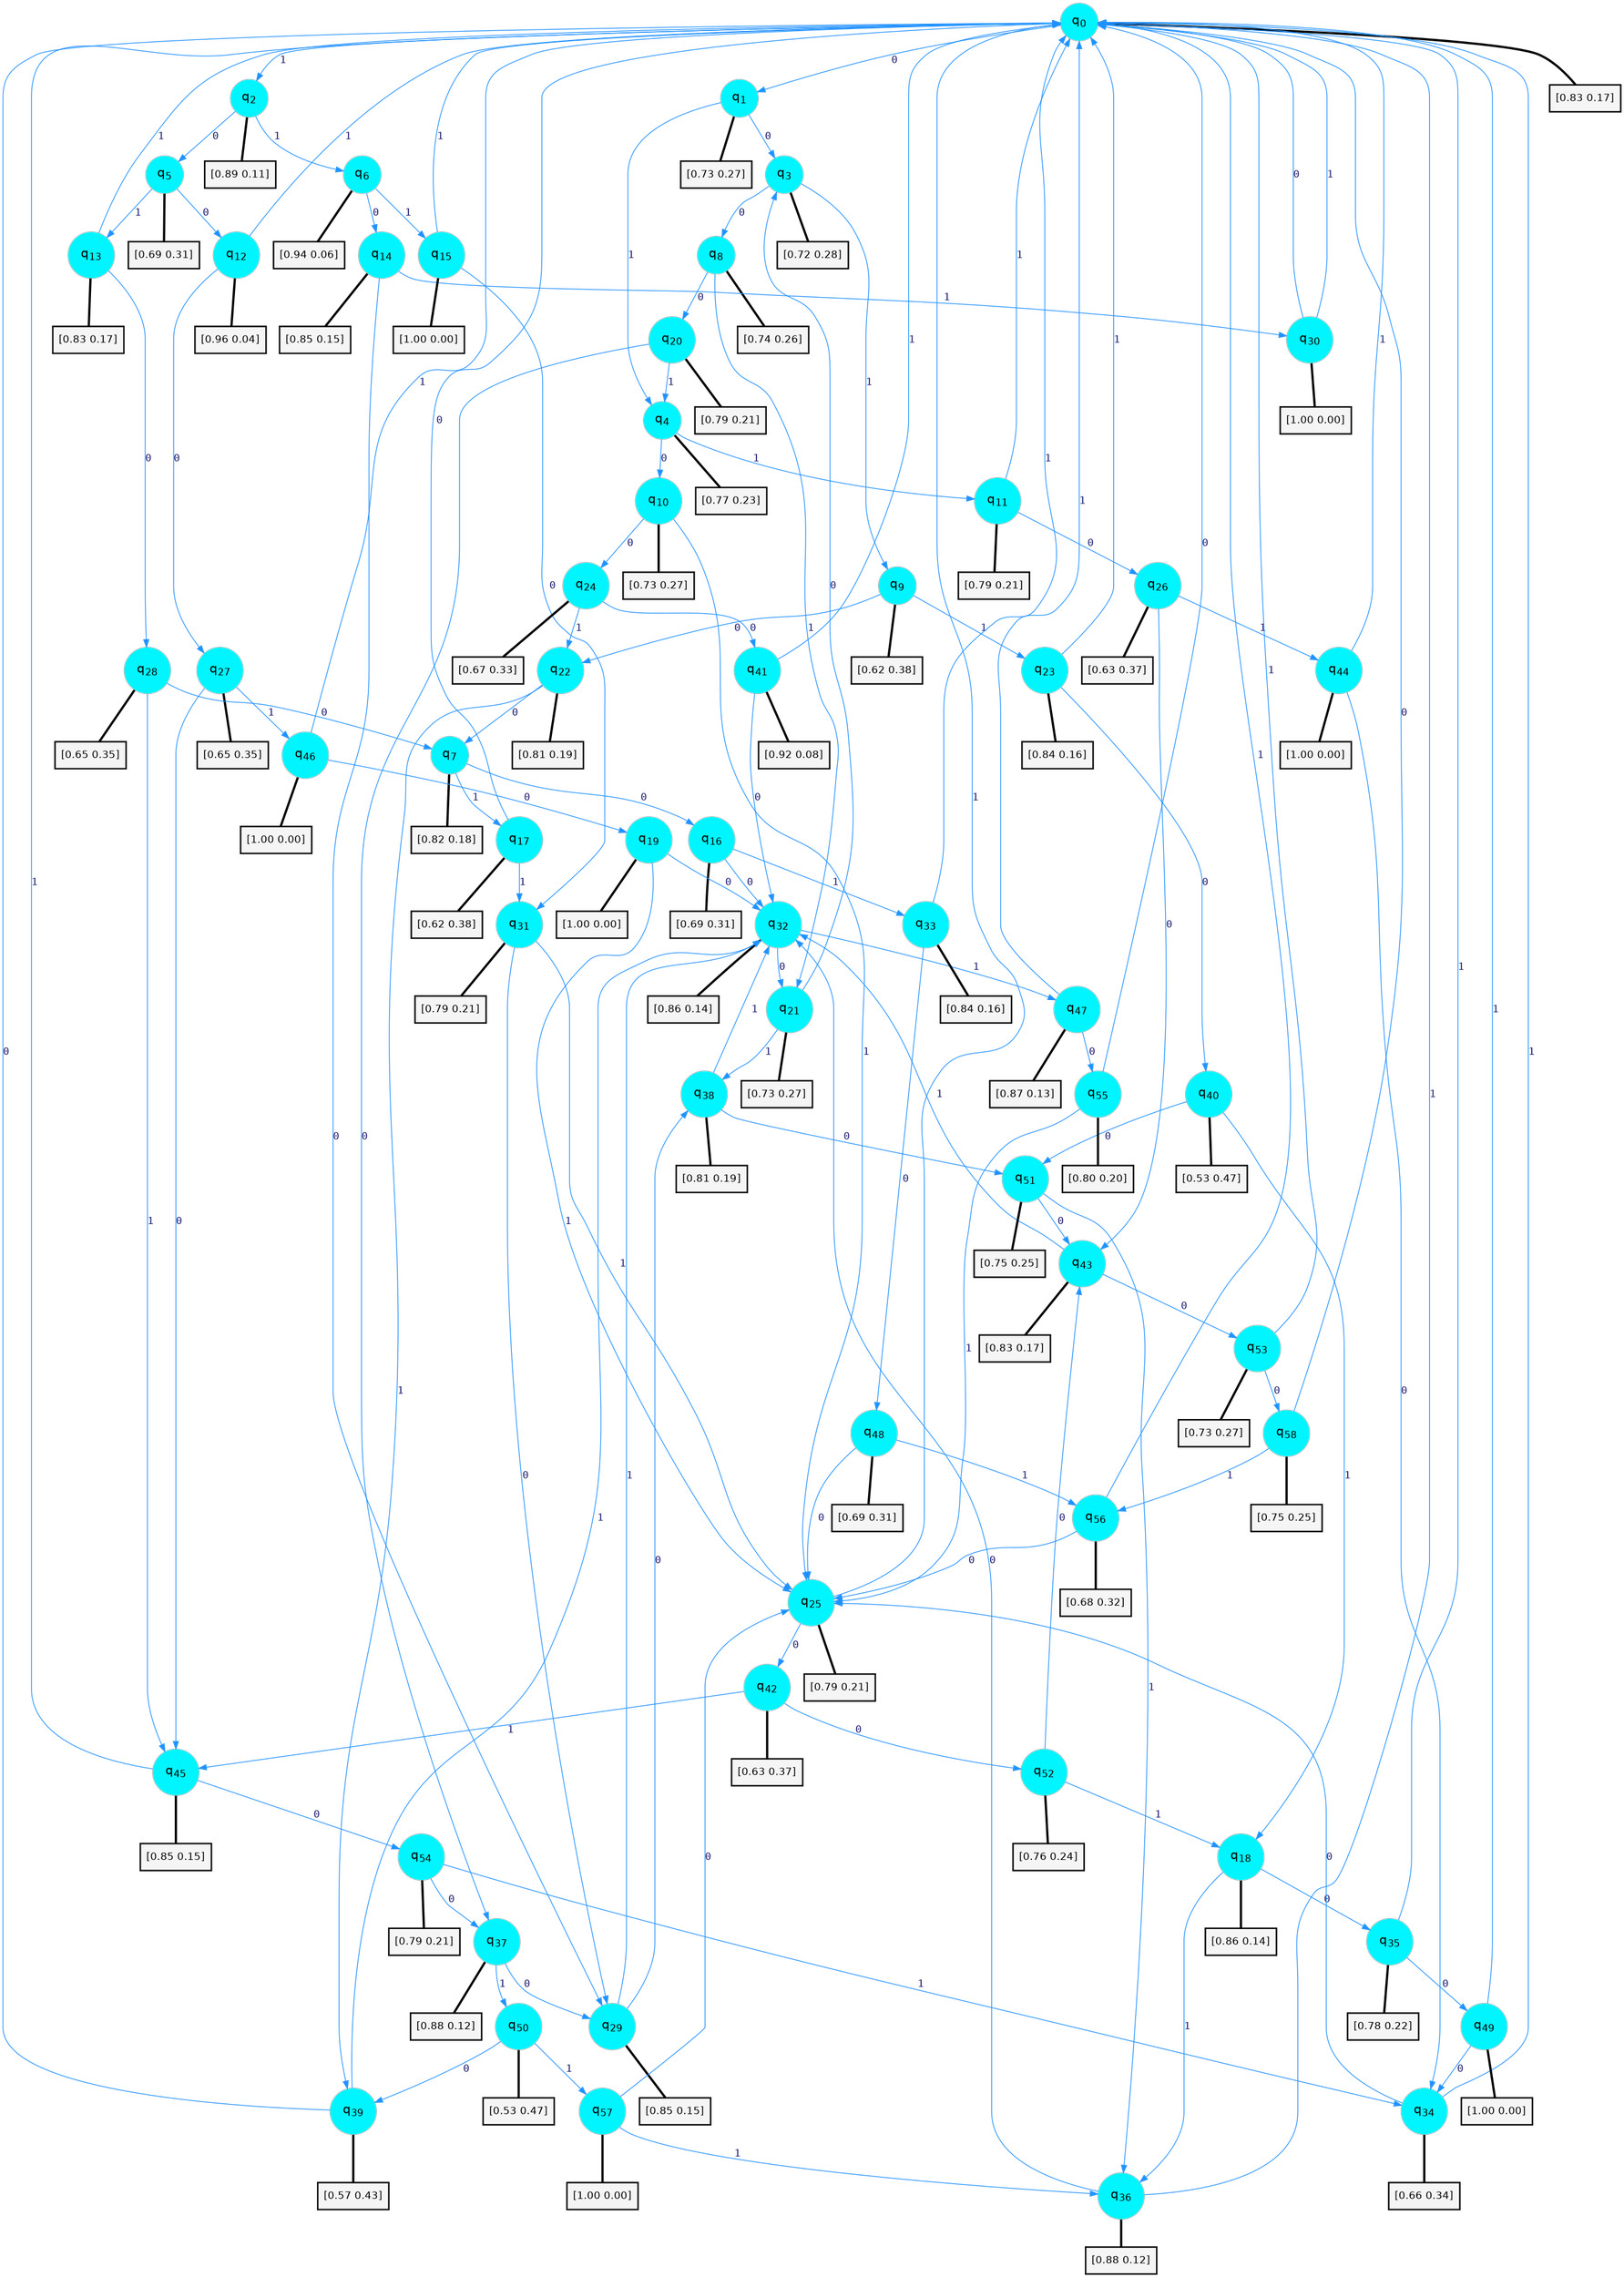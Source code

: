 digraph G {
graph [
bgcolor=transparent, dpi=300, rankdir=TD, size="40,25"];
node [
color=gray, fillcolor=turquoise1, fontcolor=black, fontname=Helvetica, fontsize=16, fontweight=bold, shape=circle, style=filled];
edge [
arrowsize=1, color=dodgerblue1, fontcolor=midnightblue, fontname=courier, fontweight=bold, penwidth=1, style=solid, weight=20];
0[label=<q<SUB>0</SUB>>];
1[label=<q<SUB>1</SUB>>];
2[label=<q<SUB>2</SUB>>];
3[label=<q<SUB>3</SUB>>];
4[label=<q<SUB>4</SUB>>];
5[label=<q<SUB>5</SUB>>];
6[label=<q<SUB>6</SUB>>];
7[label=<q<SUB>7</SUB>>];
8[label=<q<SUB>8</SUB>>];
9[label=<q<SUB>9</SUB>>];
10[label=<q<SUB>10</SUB>>];
11[label=<q<SUB>11</SUB>>];
12[label=<q<SUB>12</SUB>>];
13[label=<q<SUB>13</SUB>>];
14[label=<q<SUB>14</SUB>>];
15[label=<q<SUB>15</SUB>>];
16[label=<q<SUB>16</SUB>>];
17[label=<q<SUB>17</SUB>>];
18[label=<q<SUB>18</SUB>>];
19[label=<q<SUB>19</SUB>>];
20[label=<q<SUB>20</SUB>>];
21[label=<q<SUB>21</SUB>>];
22[label=<q<SUB>22</SUB>>];
23[label=<q<SUB>23</SUB>>];
24[label=<q<SUB>24</SUB>>];
25[label=<q<SUB>25</SUB>>];
26[label=<q<SUB>26</SUB>>];
27[label=<q<SUB>27</SUB>>];
28[label=<q<SUB>28</SUB>>];
29[label=<q<SUB>29</SUB>>];
30[label=<q<SUB>30</SUB>>];
31[label=<q<SUB>31</SUB>>];
32[label=<q<SUB>32</SUB>>];
33[label=<q<SUB>33</SUB>>];
34[label=<q<SUB>34</SUB>>];
35[label=<q<SUB>35</SUB>>];
36[label=<q<SUB>36</SUB>>];
37[label=<q<SUB>37</SUB>>];
38[label=<q<SUB>38</SUB>>];
39[label=<q<SUB>39</SUB>>];
40[label=<q<SUB>40</SUB>>];
41[label=<q<SUB>41</SUB>>];
42[label=<q<SUB>42</SUB>>];
43[label=<q<SUB>43</SUB>>];
44[label=<q<SUB>44</SUB>>];
45[label=<q<SUB>45</SUB>>];
46[label=<q<SUB>46</SUB>>];
47[label=<q<SUB>47</SUB>>];
48[label=<q<SUB>48</SUB>>];
49[label=<q<SUB>49</SUB>>];
50[label=<q<SUB>50</SUB>>];
51[label=<q<SUB>51</SUB>>];
52[label=<q<SUB>52</SUB>>];
53[label=<q<SUB>53</SUB>>];
54[label=<q<SUB>54</SUB>>];
55[label=<q<SUB>55</SUB>>];
56[label=<q<SUB>56</SUB>>];
57[label=<q<SUB>57</SUB>>];
58[label=<q<SUB>58</SUB>>];
59[label="[0.83 0.17]", shape=box,fontcolor=black, fontname=Helvetica, fontsize=14, penwidth=2, fillcolor=whitesmoke,color=black];
60[label="[0.73 0.27]", shape=box,fontcolor=black, fontname=Helvetica, fontsize=14, penwidth=2, fillcolor=whitesmoke,color=black];
61[label="[0.89 0.11]", shape=box,fontcolor=black, fontname=Helvetica, fontsize=14, penwidth=2, fillcolor=whitesmoke,color=black];
62[label="[0.72 0.28]", shape=box,fontcolor=black, fontname=Helvetica, fontsize=14, penwidth=2, fillcolor=whitesmoke,color=black];
63[label="[0.77 0.23]", shape=box,fontcolor=black, fontname=Helvetica, fontsize=14, penwidth=2, fillcolor=whitesmoke,color=black];
64[label="[0.69 0.31]", shape=box,fontcolor=black, fontname=Helvetica, fontsize=14, penwidth=2, fillcolor=whitesmoke,color=black];
65[label="[0.94 0.06]", shape=box,fontcolor=black, fontname=Helvetica, fontsize=14, penwidth=2, fillcolor=whitesmoke,color=black];
66[label="[0.82 0.18]", shape=box,fontcolor=black, fontname=Helvetica, fontsize=14, penwidth=2, fillcolor=whitesmoke,color=black];
67[label="[0.74 0.26]", shape=box,fontcolor=black, fontname=Helvetica, fontsize=14, penwidth=2, fillcolor=whitesmoke,color=black];
68[label="[0.62 0.38]", shape=box,fontcolor=black, fontname=Helvetica, fontsize=14, penwidth=2, fillcolor=whitesmoke,color=black];
69[label="[0.73 0.27]", shape=box,fontcolor=black, fontname=Helvetica, fontsize=14, penwidth=2, fillcolor=whitesmoke,color=black];
70[label="[0.79 0.21]", shape=box,fontcolor=black, fontname=Helvetica, fontsize=14, penwidth=2, fillcolor=whitesmoke,color=black];
71[label="[0.96 0.04]", shape=box,fontcolor=black, fontname=Helvetica, fontsize=14, penwidth=2, fillcolor=whitesmoke,color=black];
72[label="[0.83 0.17]", shape=box,fontcolor=black, fontname=Helvetica, fontsize=14, penwidth=2, fillcolor=whitesmoke,color=black];
73[label="[0.85 0.15]", shape=box,fontcolor=black, fontname=Helvetica, fontsize=14, penwidth=2, fillcolor=whitesmoke,color=black];
74[label="[1.00 0.00]", shape=box,fontcolor=black, fontname=Helvetica, fontsize=14, penwidth=2, fillcolor=whitesmoke,color=black];
75[label="[0.69 0.31]", shape=box,fontcolor=black, fontname=Helvetica, fontsize=14, penwidth=2, fillcolor=whitesmoke,color=black];
76[label="[0.62 0.38]", shape=box,fontcolor=black, fontname=Helvetica, fontsize=14, penwidth=2, fillcolor=whitesmoke,color=black];
77[label="[0.86 0.14]", shape=box,fontcolor=black, fontname=Helvetica, fontsize=14, penwidth=2, fillcolor=whitesmoke,color=black];
78[label="[1.00 0.00]", shape=box,fontcolor=black, fontname=Helvetica, fontsize=14, penwidth=2, fillcolor=whitesmoke,color=black];
79[label="[0.79 0.21]", shape=box,fontcolor=black, fontname=Helvetica, fontsize=14, penwidth=2, fillcolor=whitesmoke,color=black];
80[label="[0.73 0.27]", shape=box,fontcolor=black, fontname=Helvetica, fontsize=14, penwidth=2, fillcolor=whitesmoke,color=black];
81[label="[0.81 0.19]", shape=box,fontcolor=black, fontname=Helvetica, fontsize=14, penwidth=2, fillcolor=whitesmoke,color=black];
82[label="[0.84 0.16]", shape=box,fontcolor=black, fontname=Helvetica, fontsize=14, penwidth=2, fillcolor=whitesmoke,color=black];
83[label="[0.67 0.33]", shape=box,fontcolor=black, fontname=Helvetica, fontsize=14, penwidth=2, fillcolor=whitesmoke,color=black];
84[label="[0.79 0.21]", shape=box,fontcolor=black, fontname=Helvetica, fontsize=14, penwidth=2, fillcolor=whitesmoke,color=black];
85[label="[0.63 0.37]", shape=box,fontcolor=black, fontname=Helvetica, fontsize=14, penwidth=2, fillcolor=whitesmoke,color=black];
86[label="[0.65 0.35]", shape=box,fontcolor=black, fontname=Helvetica, fontsize=14, penwidth=2, fillcolor=whitesmoke,color=black];
87[label="[0.65 0.35]", shape=box,fontcolor=black, fontname=Helvetica, fontsize=14, penwidth=2, fillcolor=whitesmoke,color=black];
88[label="[0.85 0.15]", shape=box,fontcolor=black, fontname=Helvetica, fontsize=14, penwidth=2, fillcolor=whitesmoke,color=black];
89[label="[1.00 0.00]", shape=box,fontcolor=black, fontname=Helvetica, fontsize=14, penwidth=2, fillcolor=whitesmoke,color=black];
90[label="[0.79 0.21]", shape=box,fontcolor=black, fontname=Helvetica, fontsize=14, penwidth=2, fillcolor=whitesmoke,color=black];
91[label="[0.86 0.14]", shape=box,fontcolor=black, fontname=Helvetica, fontsize=14, penwidth=2, fillcolor=whitesmoke,color=black];
92[label="[0.84 0.16]", shape=box,fontcolor=black, fontname=Helvetica, fontsize=14, penwidth=2, fillcolor=whitesmoke,color=black];
93[label="[0.66 0.34]", shape=box,fontcolor=black, fontname=Helvetica, fontsize=14, penwidth=2, fillcolor=whitesmoke,color=black];
94[label="[0.78 0.22]", shape=box,fontcolor=black, fontname=Helvetica, fontsize=14, penwidth=2, fillcolor=whitesmoke,color=black];
95[label="[0.88 0.12]", shape=box,fontcolor=black, fontname=Helvetica, fontsize=14, penwidth=2, fillcolor=whitesmoke,color=black];
96[label="[0.88 0.12]", shape=box,fontcolor=black, fontname=Helvetica, fontsize=14, penwidth=2, fillcolor=whitesmoke,color=black];
97[label="[0.81 0.19]", shape=box,fontcolor=black, fontname=Helvetica, fontsize=14, penwidth=2, fillcolor=whitesmoke,color=black];
98[label="[0.57 0.43]", shape=box,fontcolor=black, fontname=Helvetica, fontsize=14, penwidth=2, fillcolor=whitesmoke,color=black];
99[label="[0.53 0.47]", shape=box,fontcolor=black, fontname=Helvetica, fontsize=14, penwidth=2, fillcolor=whitesmoke,color=black];
100[label="[0.92 0.08]", shape=box,fontcolor=black, fontname=Helvetica, fontsize=14, penwidth=2, fillcolor=whitesmoke,color=black];
101[label="[0.63 0.37]", shape=box,fontcolor=black, fontname=Helvetica, fontsize=14, penwidth=2, fillcolor=whitesmoke,color=black];
102[label="[0.83 0.17]", shape=box,fontcolor=black, fontname=Helvetica, fontsize=14, penwidth=2, fillcolor=whitesmoke,color=black];
103[label="[1.00 0.00]", shape=box,fontcolor=black, fontname=Helvetica, fontsize=14, penwidth=2, fillcolor=whitesmoke,color=black];
104[label="[0.85 0.15]", shape=box,fontcolor=black, fontname=Helvetica, fontsize=14, penwidth=2, fillcolor=whitesmoke,color=black];
105[label="[1.00 0.00]", shape=box,fontcolor=black, fontname=Helvetica, fontsize=14, penwidth=2, fillcolor=whitesmoke,color=black];
106[label="[0.87 0.13]", shape=box,fontcolor=black, fontname=Helvetica, fontsize=14, penwidth=2, fillcolor=whitesmoke,color=black];
107[label="[0.69 0.31]", shape=box,fontcolor=black, fontname=Helvetica, fontsize=14, penwidth=2, fillcolor=whitesmoke,color=black];
108[label="[1.00 0.00]", shape=box,fontcolor=black, fontname=Helvetica, fontsize=14, penwidth=2, fillcolor=whitesmoke,color=black];
109[label="[0.53 0.47]", shape=box,fontcolor=black, fontname=Helvetica, fontsize=14, penwidth=2, fillcolor=whitesmoke,color=black];
110[label="[0.75 0.25]", shape=box,fontcolor=black, fontname=Helvetica, fontsize=14, penwidth=2, fillcolor=whitesmoke,color=black];
111[label="[0.76 0.24]", shape=box,fontcolor=black, fontname=Helvetica, fontsize=14, penwidth=2, fillcolor=whitesmoke,color=black];
112[label="[0.73 0.27]", shape=box,fontcolor=black, fontname=Helvetica, fontsize=14, penwidth=2, fillcolor=whitesmoke,color=black];
113[label="[0.79 0.21]", shape=box,fontcolor=black, fontname=Helvetica, fontsize=14, penwidth=2, fillcolor=whitesmoke,color=black];
114[label="[0.80 0.20]", shape=box,fontcolor=black, fontname=Helvetica, fontsize=14, penwidth=2, fillcolor=whitesmoke,color=black];
115[label="[0.68 0.32]", shape=box,fontcolor=black, fontname=Helvetica, fontsize=14, penwidth=2, fillcolor=whitesmoke,color=black];
116[label="[1.00 0.00]", shape=box,fontcolor=black, fontname=Helvetica, fontsize=14, penwidth=2, fillcolor=whitesmoke,color=black];
117[label="[0.75 0.25]", shape=box,fontcolor=black, fontname=Helvetica, fontsize=14, penwidth=2, fillcolor=whitesmoke,color=black];
0->1 [label=0];
0->2 [label=1];
0->59 [arrowhead=none, penwidth=3,color=black];
1->3 [label=0];
1->4 [label=1];
1->60 [arrowhead=none, penwidth=3,color=black];
2->5 [label=0];
2->6 [label=1];
2->61 [arrowhead=none, penwidth=3,color=black];
3->8 [label=0];
3->9 [label=1];
3->62 [arrowhead=none, penwidth=3,color=black];
4->10 [label=0];
4->11 [label=1];
4->63 [arrowhead=none, penwidth=3,color=black];
5->12 [label=0];
5->13 [label=1];
5->64 [arrowhead=none, penwidth=3,color=black];
6->14 [label=0];
6->15 [label=1];
6->65 [arrowhead=none, penwidth=3,color=black];
7->16 [label=0];
7->17 [label=1];
7->66 [arrowhead=none, penwidth=3,color=black];
8->20 [label=0];
8->21 [label=1];
8->67 [arrowhead=none, penwidth=3,color=black];
9->22 [label=0];
9->23 [label=1];
9->68 [arrowhead=none, penwidth=3,color=black];
10->24 [label=0];
10->25 [label=1];
10->69 [arrowhead=none, penwidth=3,color=black];
11->26 [label=0];
11->0 [label=1];
11->70 [arrowhead=none, penwidth=3,color=black];
12->27 [label=0];
12->0 [label=1];
12->71 [arrowhead=none, penwidth=3,color=black];
13->28 [label=0];
13->0 [label=1];
13->72 [arrowhead=none, penwidth=3,color=black];
14->29 [label=0];
14->30 [label=1];
14->73 [arrowhead=none, penwidth=3,color=black];
15->31 [label=0];
15->0 [label=1];
15->74 [arrowhead=none, penwidth=3,color=black];
16->32 [label=0];
16->33 [label=1];
16->75 [arrowhead=none, penwidth=3,color=black];
17->0 [label=0];
17->31 [label=1];
17->76 [arrowhead=none, penwidth=3,color=black];
18->35 [label=0];
18->36 [label=1];
18->77 [arrowhead=none, penwidth=3,color=black];
19->32 [label=0];
19->25 [label=1];
19->78 [arrowhead=none, penwidth=3,color=black];
20->37 [label=0];
20->4 [label=1];
20->79 [arrowhead=none, penwidth=3,color=black];
21->3 [label=0];
21->38 [label=1];
21->80 [arrowhead=none, penwidth=3,color=black];
22->7 [label=0];
22->39 [label=1];
22->81 [arrowhead=none, penwidth=3,color=black];
23->40 [label=0];
23->0 [label=1];
23->82 [arrowhead=none, penwidth=3,color=black];
24->41 [label=0];
24->22 [label=1];
24->83 [arrowhead=none, penwidth=3,color=black];
25->42 [label=0];
25->0 [label=1];
25->84 [arrowhead=none, penwidth=3,color=black];
26->43 [label=0];
26->44 [label=1];
26->85 [arrowhead=none, penwidth=3,color=black];
27->45 [label=0];
27->46 [label=1];
27->86 [arrowhead=none, penwidth=3,color=black];
28->7 [label=0];
28->45 [label=1];
28->87 [arrowhead=none, penwidth=3,color=black];
29->38 [label=0];
29->32 [label=1];
29->88 [arrowhead=none, penwidth=3,color=black];
30->0 [label=0];
30->0 [label=1];
30->89 [arrowhead=none, penwidth=3,color=black];
31->29 [label=0];
31->25 [label=1];
31->90 [arrowhead=none, penwidth=3,color=black];
32->21 [label=0];
32->47 [label=1];
32->91 [arrowhead=none, penwidth=3,color=black];
33->48 [label=0];
33->0 [label=1];
33->92 [arrowhead=none, penwidth=3,color=black];
34->25 [label=0];
34->0 [label=1];
34->93 [arrowhead=none, penwidth=3,color=black];
35->49 [label=0];
35->0 [label=1];
35->94 [arrowhead=none, penwidth=3,color=black];
36->32 [label=0];
36->0 [label=1];
36->95 [arrowhead=none, penwidth=3,color=black];
37->29 [label=0];
37->50 [label=1];
37->96 [arrowhead=none, penwidth=3,color=black];
38->51 [label=0];
38->32 [label=1];
38->97 [arrowhead=none, penwidth=3,color=black];
39->0 [label=0];
39->32 [label=1];
39->98 [arrowhead=none, penwidth=3,color=black];
40->51 [label=0];
40->18 [label=1];
40->99 [arrowhead=none, penwidth=3,color=black];
41->32 [label=0];
41->0 [label=1];
41->100 [arrowhead=none, penwidth=3,color=black];
42->52 [label=0];
42->45 [label=1];
42->101 [arrowhead=none, penwidth=3,color=black];
43->53 [label=0];
43->32 [label=1];
43->102 [arrowhead=none, penwidth=3,color=black];
44->34 [label=0];
44->0 [label=1];
44->103 [arrowhead=none, penwidth=3,color=black];
45->54 [label=0];
45->0 [label=1];
45->104 [arrowhead=none, penwidth=3,color=black];
46->19 [label=0];
46->0 [label=1];
46->105 [arrowhead=none, penwidth=3,color=black];
47->55 [label=0];
47->0 [label=1];
47->106 [arrowhead=none, penwidth=3,color=black];
48->25 [label=0];
48->56 [label=1];
48->107 [arrowhead=none, penwidth=3,color=black];
49->34 [label=0];
49->0 [label=1];
49->108 [arrowhead=none, penwidth=3,color=black];
50->39 [label=0];
50->57 [label=1];
50->109 [arrowhead=none, penwidth=3,color=black];
51->43 [label=0];
51->36 [label=1];
51->110 [arrowhead=none, penwidth=3,color=black];
52->43 [label=0];
52->18 [label=1];
52->111 [arrowhead=none, penwidth=3,color=black];
53->58 [label=0];
53->0 [label=1];
53->112 [arrowhead=none, penwidth=3,color=black];
54->37 [label=0];
54->34 [label=1];
54->113 [arrowhead=none, penwidth=3,color=black];
55->0 [label=0];
55->25 [label=1];
55->114 [arrowhead=none, penwidth=3,color=black];
56->25 [label=0];
56->0 [label=1];
56->115 [arrowhead=none, penwidth=3,color=black];
57->25 [label=0];
57->36 [label=1];
57->116 [arrowhead=none, penwidth=3,color=black];
58->0 [label=0];
58->56 [label=1];
58->117 [arrowhead=none, penwidth=3,color=black];
}
